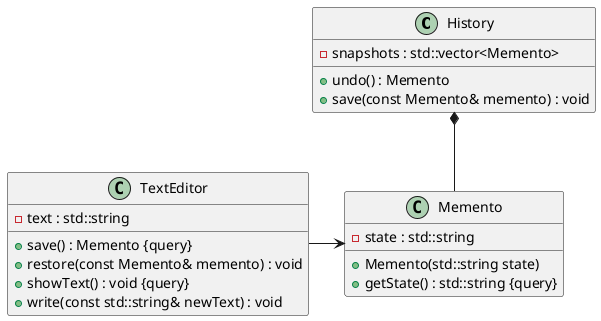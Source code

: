 @startuml





/' Objects '/

class History {
	+undo() : Memento
	-snapshots : std::vector<Memento>
	+save(const Memento& memento) : void
}


class Memento {
	+Memento(std::string state)
	+getState() : std::string {query}
	-state : std::string
}


class TextEditor {
	+save() : Memento {query}
	-text : std::string
	+restore(const Memento& memento) : void
	+showText() : void {query}
	+write(const std::string& newText) : void
}





/' Inheritance relationships '/




/' Aggregation relationships '/

History *-- Memento
TextEditor->Memento





/' Nested objects '/



@enduml
